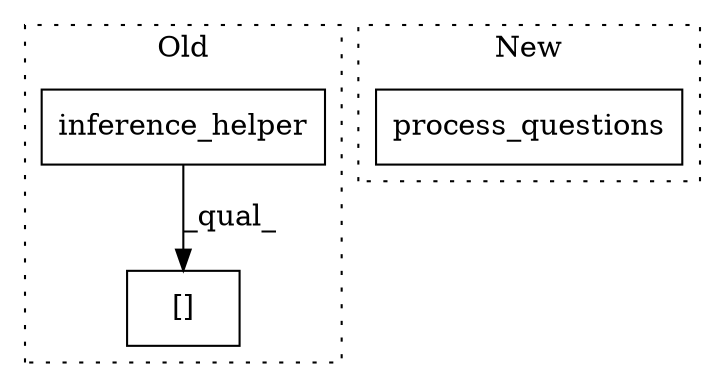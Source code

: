 digraph G {
subgraph cluster0 {
1 [label="inference_helper" a="32" s="6751,6786" l="17,1" shape="box"];
3 [label="[]" a="2" s="6751,6789" l="37,1" shape="box"];
label = "Old";
style="dotted";
}
subgraph cluster1 {
2 [label="process_questions" a="32" s="6341,6368" l="18,1" shape="box"];
label = "New";
style="dotted";
}
1 -> 3 [label="_qual_"];
}